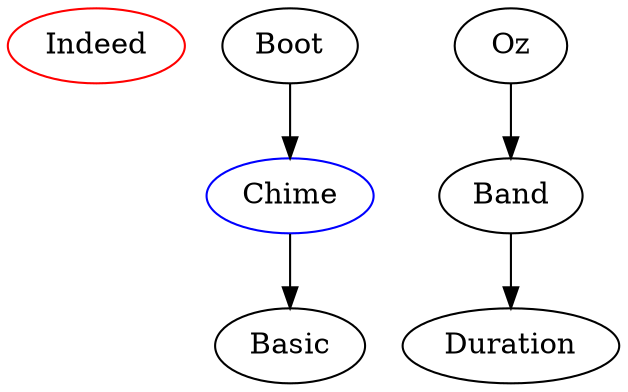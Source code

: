 digraph G {
    "Indeed" [color="red"]
    "Chime" -> "Basic"
    "Boot" -> "Chime"
    "Chime"  [color="blue"]
    "Band" -> "Duration"
    "Oz" -> "Band"
}
